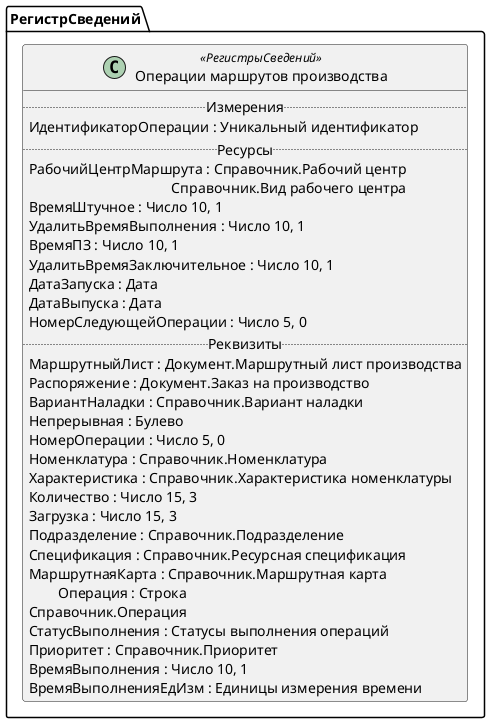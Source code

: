 ﻿@startuml ОперацииМаршрутовПроизводства
'!include templates.wsd
'..\include templates.wsd
class РегистрСведений.ОперацииМаршрутовПроизводства as "Операции маршрутов производства" <<РегистрыСведений>>
{
..Измерения..
ИдентификаторОперации : Уникальный идентификатор
..Ресурсы..
РабочийЦентрМаршрута : Справочник.Рабочий центр\rСправочник.Вид рабочего центра
ВремяШтучное : Число 10, 1
УдалитьВремяВыполнения : Число 10, 1
ВремяПЗ : Число 10, 1
УдалитьВремяЗаключительное : Число 10, 1
ДатаЗапуска : Дата
ДатаВыпуска : Дата
НомерСледующейОперации : Число 5, 0
..Реквизиты..
МаршрутныйЛист : Документ.Маршрутный лист производства
Распоряжение : Документ.Заказ на производство
ВариантНаладки : Справочник.Вариант наладки
Непрерывная : Булево
НомерОперации : Число 5, 0
Номенклатура : Справочник.Номенклатура
Характеристика : Справочник.Характеристика номенклатуры
Количество : Число 15, 3
Загрузка : Число 15, 3
Подразделение : Справочник.Подразделение
Спецификация : Справочник.Ресурсная спецификация
МаршрутнаяКарта : Справочник.Маршрутная карта
Операция : Строка\rСправочник.Операция
СтатусВыполнения : Статусы выполнения операций
Приоритет : Справочник.Приоритет
ВремяВыполнения : Число 10, 1
ВремяВыполненияЕдИзм : Единицы измерения времени
}
@enduml
